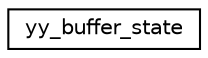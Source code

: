 digraph "Graphical Class Hierarchy"
{
 // INTERACTIVE_SVG=YES
 // LATEX_PDF_SIZE
  edge [fontname="Helvetica",fontsize="10",labelfontname="Helvetica",labelfontsize="10"];
  node [fontname="Helvetica",fontsize="10",shape=record];
  rankdir="LR";
  Node0 [label="yy_buffer_state",height=0.2,width=0.4,color="black", fillcolor="white", style="filled",URL="$structyy__buffer__state.html",tooltip=" "];
}

